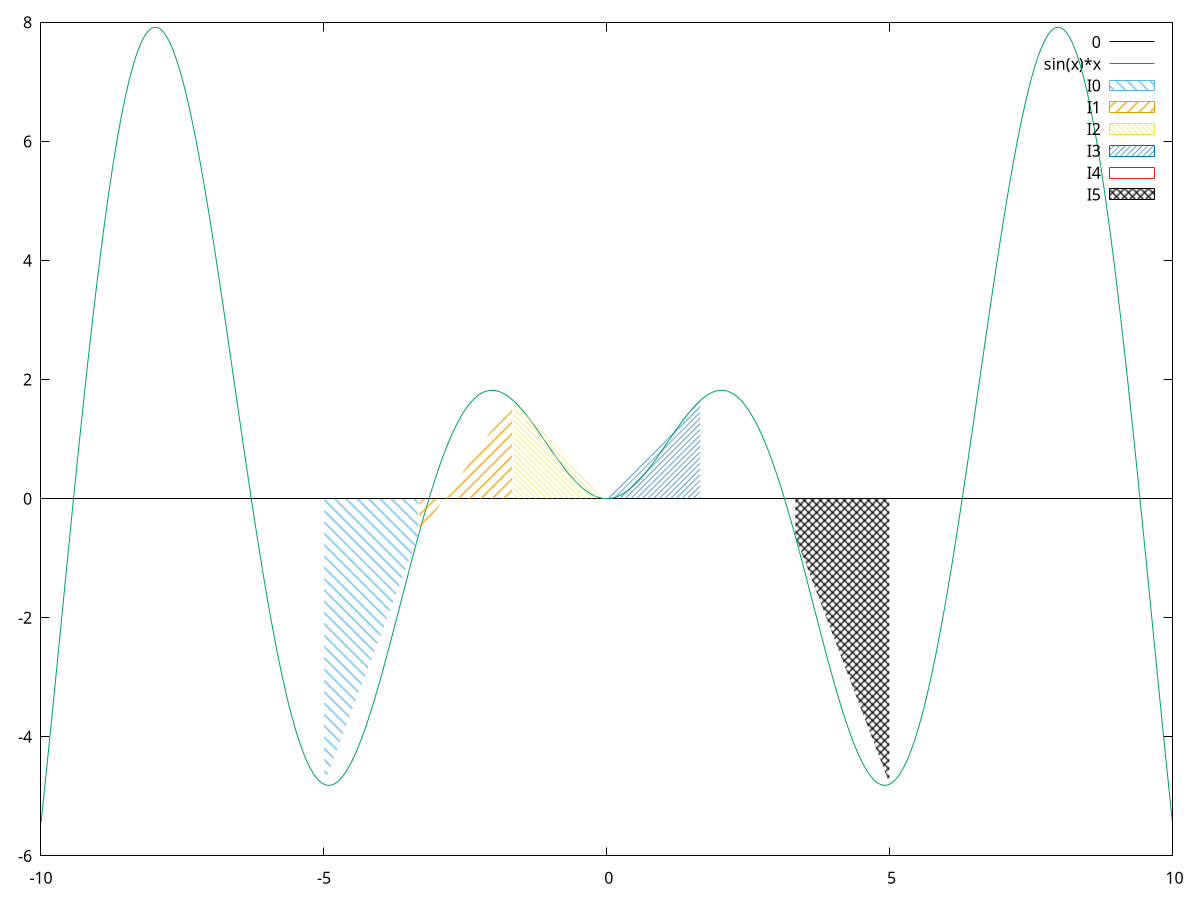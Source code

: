 set style fill pattern 4 transparent
set terminal postscript
set samples 1000
set xrange[-10:10]
set output "trapezioo.eps"

f(x) = sin(x)*x
I0(x) = (x-(-5))*(f(-3.33333) - f(-5))/(-3.33333-(-5)) + f(-5)
I1(x) = (x-(-3.33333))*(f(-1.66666) - f(-3.33333))/(-1.66666-(-3.33333)) + f(-3.33333)
I2(x) = (x-(-1.66666))*(f(0) - f(-1.66666))/(0-(-1.66666)) + f(-1.66666)
I3(x) = (x-0)*(f(1.66666) - f(0))/(1.66666-0) + f(0)
I4(x) = (x-1.66666)*(f(3.33333) - f(1.66666))/(3.33333-1.66666) + f(1.66666)
I5(x) = (x-3.33333)*(f(5) - f(3.33333))/(5-3.33333) + f(3.33333)

plot 0 lc 0, sin(x)*x, x >= -5 && x <= -3.33333 ? I0(x) : 0/0 with filledcurve y1=0 title 'I0', x >= -3.33333 && x <= -1.66666 ? I1(x) : 0/0 with filledcurve y1=0 title 'I1', x >= -1.66666 && x <= 0 ? I2(x) : 0/0 with filledcurve y1=0 title 'I2', x >= 0 && x <= 1.66666 ? I3(x) : 0/0 with filledcurve y1=0 title 'I3', x >= 1.66666 && x <= 3.33333 ? I4(x) : 0/0 with filledcurve y1=0 title 'I4', x >= 3.33333 && x <= 5 ? I5(x) : 0/0 with filledcurve y1=0 title 'I5'
